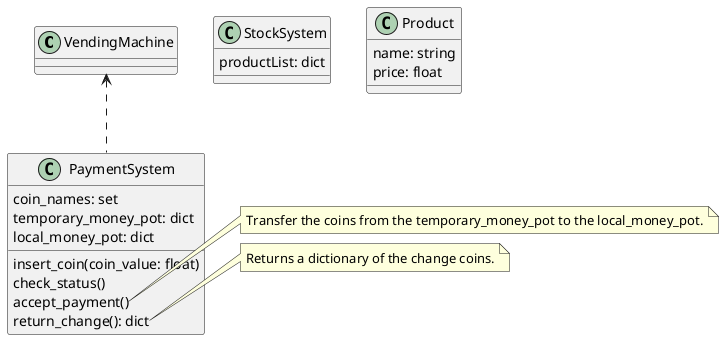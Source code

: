@startuml Vending Machine Class Diagram
skinparam groupInheritance 2

class VendingMachine {

}


class PaymentSystem {
    coin_names: set
    temporary_money_pot: dict
    local_money_pot: dict
    
    insert_coin(coin_value: float)
    check_status()
    accept_payment()
    return_change(): dict
}

note right of PaymentSystem::accept_payment
    Transfer the coins from the temporary_money_pot to the local_money_pot.
end note

note right of PaymentSystem::return_change
    Returns a dictionary of the change coins.
end note


VendingMachine <.. PaymentSystem





class StockSystem {
    productList: dict
}


class Product {
    name: string
    price: float

}

@enduml